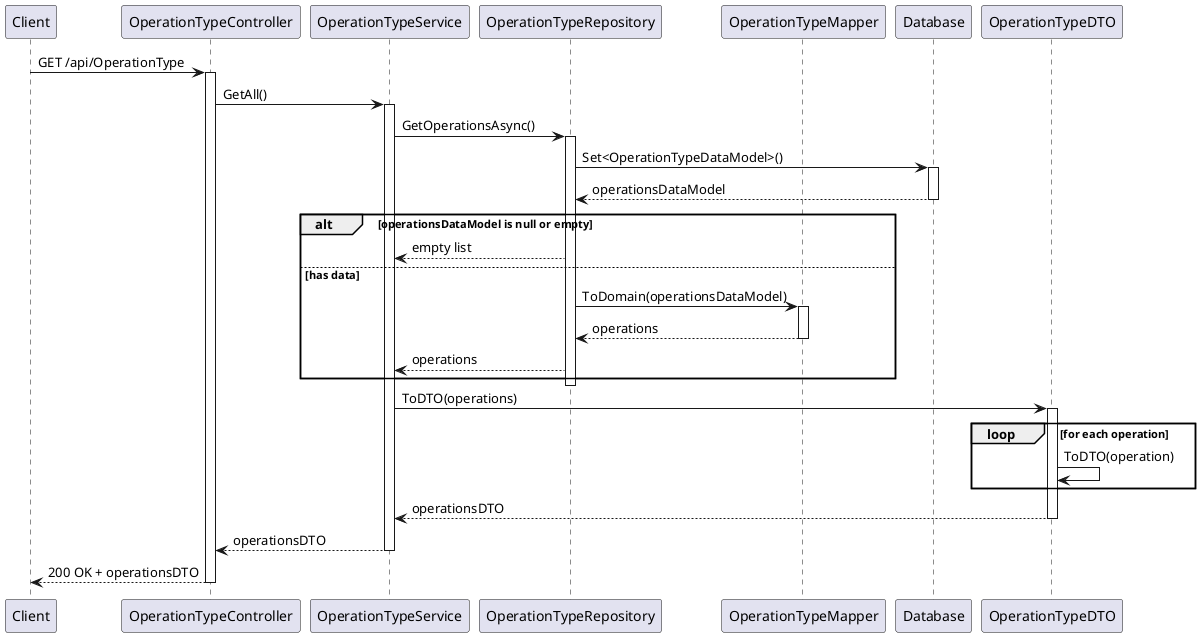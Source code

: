 
@startuml OperationTypeGetOperations

participant "Client" as client
participant "OperationTypeController" as controller
participant "OperationTypeService" as service
participant "OperationTypeRepository" as repo
participant "OperationTypeMapper" as mapper
participant "Database" as db

client -> controller : GET /api/OperationType
activate controller

controller -> service : GetAll()
activate service

service -> repo : GetOperationsAsync()
activate repo

repo -> db : Set<OperationTypeDataModel>()
activate db
db --> repo : operationsDataModel
deactivate db

alt operationsDataModel is null or empty
    repo --> service : empty list
else has data
    repo -> mapper : ToDomain(operationsDataModel)
    activate mapper
    
    mapper --> repo : operations
    deactivate mapper

    repo --> service : operations
end
deactivate repo

service -> OperationTypeDTO : ToDTO(operations)
activate OperationTypeDTO

loop for each operation
    OperationTypeDTO -> OperationTypeDTO : ToDTO(operation)
end

OperationTypeDTO --> service : operationsDTO
deactivate OperationTypeDTO

service --> controller : operationsDTO
deactivate service

controller --> client : 200 OK + operationsDTO
deactivate controller

@enduml
